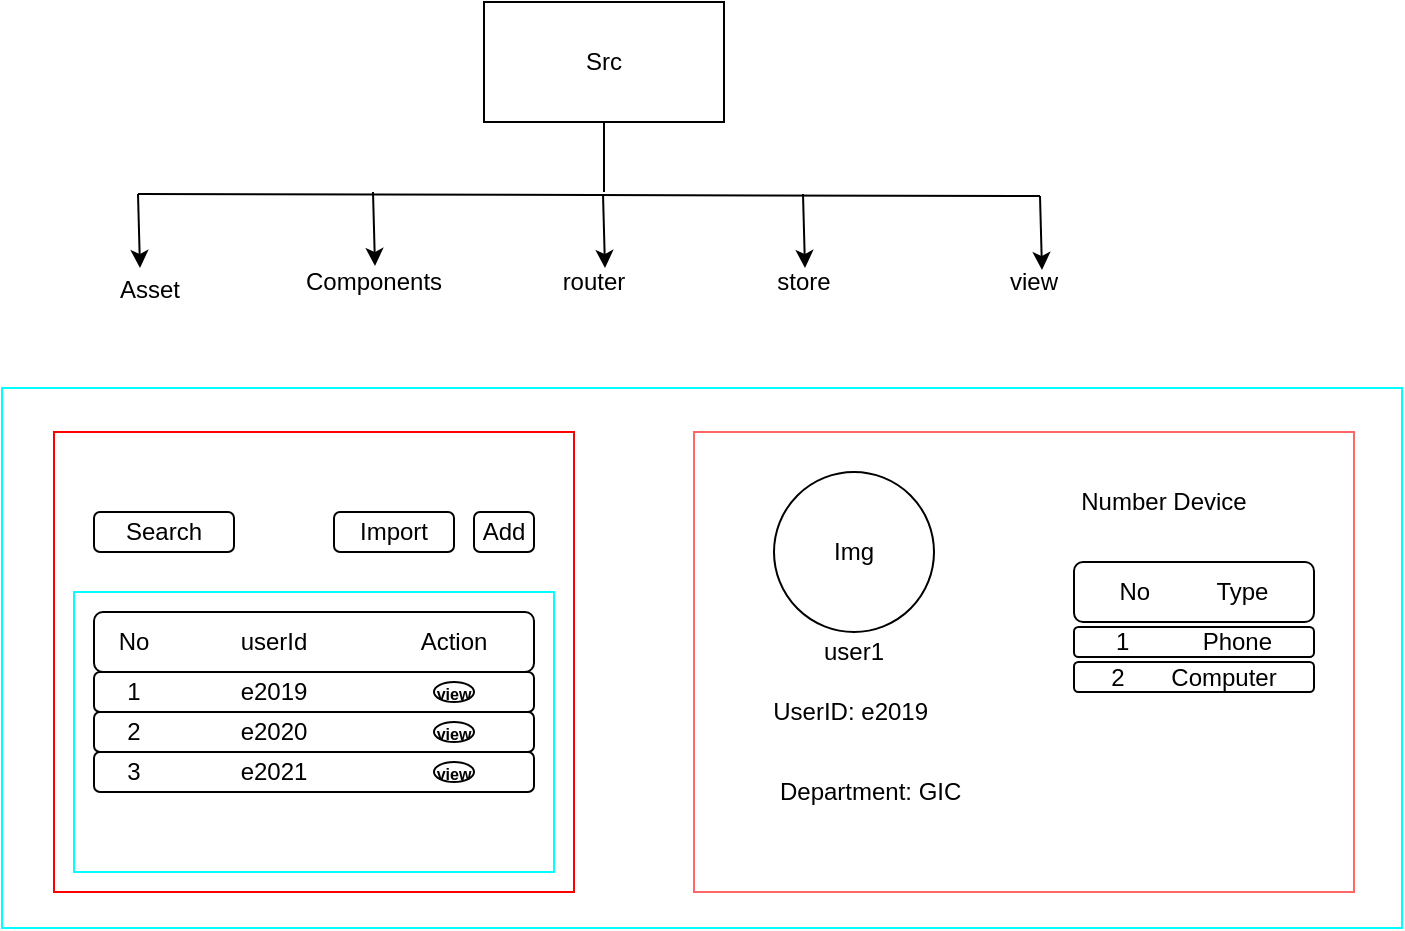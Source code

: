 <mxfile version="22.1.0" type="device">
  <diagram name="Page-1" id="aru9--oc-oCmaBfXoOLR">
    <mxGraphModel dx="1122" dy="484" grid="0" gridSize="10" guides="1" tooltips="1" connect="1" arrows="1" fold="1" page="1" pageScale="1" pageWidth="850" pageHeight="1100" math="0" shadow="0">
      <root>
        <mxCell id="0" />
        <mxCell id="1" parent="0" />
        <mxCell id="phNG5-w1_n323HmT09lQ-1" value="" style="rounded=0;whiteSpace=wrap;html=1;strokeColor=#00FFFF;" parent="1" vertex="1">
          <mxGeometry x="64" y="228" width="700" height="270" as="geometry" />
        </mxCell>
        <mxCell id="phNG5-w1_n323HmT09lQ-2" value="" style="rounded=0;whiteSpace=wrap;html=1;strokeColor=#FF0000;" parent="1" vertex="1">
          <mxGeometry x="90" y="250" width="260" height="230" as="geometry" />
        </mxCell>
        <mxCell id="phNG5-w1_n323HmT09lQ-3" value="" style="rounded=0;whiteSpace=wrap;html=1;fontStyle=1;strokeColor=#FF6666;" parent="1" vertex="1">
          <mxGeometry x="410" y="250" width="330" height="230" as="geometry" />
        </mxCell>
        <mxCell id="phNG5-w1_n323HmT09lQ-4" value="" style="rounded=0;whiteSpace=wrap;html=1;strokeColor=#00FFFF;" parent="1" vertex="1">
          <mxGeometry x="100" y="330" width="240" height="140" as="geometry" />
        </mxCell>
        <mxCell id="phNG5-w1_n323HmT09lQ-7" value="" style="rounded=1;whiteSpace=wrap;html=1;" parent="1" vertex="1">
          <mxGeometry x="110" y="340" width="220" height="30" as="geometry" />
        </mxCell>
        <mxCell id="phNG5-w1_n323HmT09lQ-8" value="" style="rounded=1;whiteSpace=wrap;html=1;" parent="1" vertex="1">
          <mxGeometry x="110" y="370" width="220" height="20" as="geometry" />
        </mxCell>
        <mxCell id="phNG5-w1_n323HmT09lQ-9" value="" style="rounded=1;whiteSpace=wrap;html=1;" parent="1" vertex="1">
          <mxGeometry x="110" y="390" width="220" height="20" as="geometry" />
        </mxCell>
        <mxCell id="phNG5-w1_n323HmT09lQ-10" value="" style="rounded=1;whiteSpace=wrap;html=1;" parent="1" vertex="1">
          <mxGeometry x="110" y="410" width="220" height="20" as="geometry" />
        </mxCell>
        <mxCell id="phNG5-w1_n323HmT09lQ-11" value="No" style="text;html=1;strokeColor=none;fillColor=none;align=center;verticalAlign=middle;whiteSpace=wrap;rounded=0;" parent="1" vertex="1">
          <mxGeometry x="100" y="340" width="60" height="30" as="geometry" />
        </mxCell>
        <mxCell id="phNG5-w1_n323HmT09lQ-12" value="userId" style="text;html=1;strokeColor=none;fillColor=none;align=center;verticalAlign=middle;whiteSpace=wrap;rounded=0;" parent="1" vertex="1">
          <mxGeometry x="170" y="340" width="60" height="30" as="geometry" />
        </mxCell>
        <mxCell id="phNG5-w1_n323HmT09lQ-13" value="Action" style="text;html=1;strokeColor=none;fillColor=none;align=center;verticalAlign=middle;whiteSpace=wrap;rounded=0;" parent="1" vertex="1">
          <mxGeometry x="260" y="340" width="60" height="30" as="geometry" />
        </mxCell>
        <mxCell id="phNG5-w1_n323HmT09lQ-14" value="1" style="text;html=1;strokeColor=none;fillColor=none;align=center;verticalAlign=middle;whiteSpace=wrap;rounded=0;" parent="1" vertex="1">
          <mxGeometry x="100" y="365" width="60" height="30" as="geometry" />
        </mxCell>
        <mxCell id="phNG5-w1_n323HmT09lQ-15" value="2" style="text;html=1;strokeColor=none;fillColor=none;align=center;verticalAlign=middle;whiteSpace=wrap;rounded=0;" parent="1" vertex="1">
          <mxGeometry x="100" y="385" width="60" height="30" as="geometry" />
        </mxCell>
        <mxCell id="phNG5-w1_n323HmT09lQ-16" value="3" style="text;html=1;strokeColor=none;fillColor=none;align=center;verticalAlign=middle;whiteSpace=wrap;rounded=0;" parent="1" vertex="1">
          <mxGeometry x="100" y="405" width="60" height="30" as="geometry" />
        </mxCell>
        <mxCell id="phNG5-w1_n323HmT09lQ-17" value="e2019" style="text;html=1;strokeColor=none;fillColor=none;align=center;verticalAlign=middle;whiteSpace=wrap;rounded=0;" parent="1" vertex="1">
          <mxGeometry x="170" y="365" width="60" height="30" as="geometry" />
        </mxCell>
        <mxCell id="phNG5-w1_n323HmT09lQ-18" value="e2020" style="text;html=1;strokeColor=none;fillColor=none;align=center;verticalAlign=middle;whiteSpace=wrap;rounded=0;" parent="1" vertex="1">
          <mxGeometry x="170" y="385" width="60" height="30" as="geometry" />
        </mxCell>
        <mxCell id="phNG5-w1_n323HmT09lQ-19" value="e2021" style="text;html=1;strokeColor=none;fillColor=none;align=center;verticalAlign=middle;whiteSpace=wrap;rounded=0;" parent="1" vertex="1">
          <mxGeometry x="170" y="405" width="60" height="30" as="geometry" />
        </mxCell>
        <mxCell id="phNG5-w1_n323HmT09lQ-21" value="&lt;h5&gt;&lt;font style=&quot;font-size: 8px;&quot;&gt;view&lt;/font&gt;&lt;/h5&gt;" style="ellipse;whiteSpace=wrap;html=1;" parent="1" vertex="1">
          <mxGeometry x="280" y="375" width="20" height="10" as="geometry" />
        </mxCell>
        <mxCell id="phNG5-w1_n323HmT09lQ-22" value="&lt;h5&gt;&lt;font style=&quot;font-size: 8px;&quot;&gt;view&lt;/font&gt;&lt;/h5&gt;" style="ellipse;whiteSpace=wrap;html=1;" parent="1" vertex="1">
          <mxGeometry x="280" y="395" width="20" height="10" as="geometry" />
        </mxCell>
        <mxCell id="phNG5-w1_n323HmT09lQ-25" value="&lt;h5&gt;&lt;font style=&quot;font-size: 8px;&quot;&gt;view&lt;/font&gt;&lt;/h5&gt;" style="ellipse;whiteSpace=wrap;html=1;" parent="1" vertex="1">
          <mxGeometry x="280" y="415" width="20" height="10" as="geometry" />
        </mxCell>
        <mxCell id="phNG5-w1_n323HmT09lQ-26" value="Search" style="rounded=1;whiteSpace=wrap;html=1;" parent="1" vertex="1">
          <mxGeometry x="110" y="290" width="70" height="20" as="geometry" />
        </mxCell>
        <mxCell id="phNG5-w1_n323HmT09lQ-27" value="Import" style="rounded=1;whiteSpace=wrap;html=1;" parent="1" vertex="1">
          <mxGeometry x="230" y="290" width="60" height="20" as="geometry" />
        </mxCell>
        <mxCell id="phNG5-w1_n323HmT09lQ-29" value="Add" style="rounded=1;whiteSpace=wrap;html=1;" parent="1" vertex="1">
          <mxGeometry x="300" y="290" width="30" height="20" as="geometry" />
        </mxCell>
        <mxCell id="phNG5-w1_n323HmT09lQ-30" value="Img" style="ellipse;whiteSpace=wrap;html=1;aspect=fixed;" parent="1" vertex="1">
          <mxGeometry x="450" y="270" width="80" height="80" as="geometry" />
        </mxCell>
        <mxCell id="phNG5-w1_n323HmT09lQ-31" value="user1" style="text;html=1;strokeColor=none;fillColor=none;align=center;verticalAlign=middle;whiteSpace=wrap;rounded=0;" parent="1" vertex="1">
          <mxGeometry x="460" y="345" width="60" height="30" as="geometry" />
        </mxCell>
        <mxCell id="phNG5-w1_n323HmT09lQ-32" value="UserID: e2019&amp;nbsp;" style="text;html=1;strokeColor=none;fillColor=none;align=center;verticalAlign=middle;whiteSpace=wrap;rounded=0;" parent="1" vertex="1">
          <mxGeometry x="440" y="375" width="100" height="30" as="geometry" />
        </mxCell>
        <mxCell id="phNG5-w1_n323HmT09lQ-33" value="Department: GIC&amp;nbsp;" style="text;html=1;strokeColor=none;fillColor=none;align=center;verticalAlign=middle;whiteSpace=wrap;rounded=0;" parent="1" vertex="1">
          <mxGeometry x="450" y="415" width="100" height="30" as="geometry" />
        </mxCell>
        <mxCell id="phNG5-w1_n323HmT09lQ-34" value="Number Device" style="text;html=1;strokeColor=none;fillColor=none;align=center;verticalAlign=middle;whiteSpace=wrap;rounded=0;" parent="1" vertex="1">
          <mxGeometry x="600" y="270" width="90" height="30" as="geometry" />
        </mxCell>
        <mxCell id="phNG5-w1_n323HmT09lQ-36" value="No&amp;nbsp; &amp;nbsp; &amp;nbsp; &amp;nbsp; &amp;nbsp; Type" style="rounded=1;whiteSpace=wrap;html=1;" parent="1" vertex="1">
          <mxGeometry x="600" y="315" width="120" height="30" as="geometry" />
        </mxCell>
        <mxCell id="phNG5-w1_n323HmT09lQ-37" value="1&amp;nbsp; &amp;nbsp; &amp;nbsp; &amp;nbsp; &amp;nbsp; &amp;nbsp;Phone" style="rounded=1;whiteSpace=wrap;html=1;" parent="1" vertex="1">
          <mxGeometry x="600" y="347.5" width="120" height="15" as="geometry" />
        </mxCell>
        <mxCell id="phNG5-w1_n323HmT09lQ-38" value="2&amp;nbsp; &amp;nbsp; &amp;nbsp; &amp;nbsp;Computer" style="rounded=1;whiteSpace=wrap;html=1;" parent="1" vertex="1">
          <mxGeometry x="600" y="365" width="120" height="15" as="geometry" />
        </mxCell>
        <mxCell id="phNG5-w1_n323HmT09lQ-39" value="Src" style="rounded=0;whiteSpace=wrap;html=1;" parent="1" vertex="1">
          <mxGeometry x="305" y="35" width="120" height="60" as="geometry" />
        </mxCell>
        <mxCell id="phNG5-w1_n323HmT09lQ-40" value="Asset" style="text;html=1;strokeColor=none;fillColor=none;align=center;verticalAlign=middle;whiteSpace=wrap;rounded=0;" parent="1" vertex="1">
          <mxGeometry x="108" y="164" width="60" height="30" as="geometry" />
        </mxCell>
        <mxCell id="phNG5-w1_n323HmT09lQ-41" value="Components" style="text;html=1;strokeColor=none;fillColor=none;align=center;verticalAlign=middle;whiteSpace=wrap;rounded=0;" parent="1" vertex="1">
          <mxGeometry x="220" y="160" width="60" height="30" as="geometry" />
        </mxCell>
        <mxCell id="phNG5-w1_n323HmT09lQ-42" value="router" style="text;html=1;strokeColor=none;fillColor=none;align=center;verticalAlign=middle;whiteSpace=wrap;rounded=0;" parent="1" vertex="1">
          <mxGeometry x="330" y="160" width="60" height="30" as="geometry" />
        </mxCell>
        <mxCell id="phNG5-w1_n323HmT09lQ-43" value="store" style="text;html=1;strokeColor=none;fillColor=none;align=center;verticalAlign=middle;whiteSpace=wrap;rounded=0;" parent="1" vertex="1">
          <mxGeometry x="435" y="160" width="60" height="30" as="geometry" />
        </mxCell>
        <mxCell id="phNG5-w1_n323HmT09lQ-44" value="view" style="text;html=1;strokeColor=none;fillColor=none;align=center;verticalAlign=middle;whiteSpace=wrap;rounded=0;" parent="1" vertex="1">
          <mxGeometry x="550" y="160" width="60" height="30" as="geometry" />
        </mxCell>
        <mxCell id="phNG5-w1_n323HmT09lQ-48" value="" style="endArrow=none;html=1;rounded=0;" parent="1" edge="1">
          <mxGeometry width="50" height="50" relative="1" as="geometry">
            <mxPoint x="132" y="131" as="sourcePoint" />
            <mxPoint x="583" y="132" as="targetPoint" />
          </mxGeometry>
        </mxCell>
        <mxCell id="phNG5-w1_n323HmT09lQ-49" value="" style="endArrow=none;html=1;rounded=0;entryX=0.5;entryY=1;entryDx=0;entryDy=0;" parent="1" target="phNG5-w1_n323HmT09lQ-39" edge="1">
          <mxGeometry width="50" height="50" relative="1" as="geometry">
            <mxPoint x="365" y="130" as="sourcePoint" />
            <mxPoint x="375" y="95" as="targetPoint" />
          </mxGeometry>
        </mxCell>
        <mxCell id="phNG5-w1_n323HmT09lQ-54" value="" style="endArrow=classic;html=1;rounded=0;" parent="1" edge="1">
          <mxGeometry width="50" height="50" relative="1" as="geometry">
            <mxPoint x="132" y="131" as="sourcePoint" />
            <mxPoint x="133" y="168" as="targetPoint" />
          </mxGeometry>
        </mxCell>
        <mxCell id="phNG5-w1_n323HmT09lQ-55" value="" style="endArrow=classic;html=1;rounded=0;" parent="1" edge="1">
          <mxGeometry width="50" height="50" relative="1" as="geometry">
            <mxPoint x="249.5" y="130" as="sourcePoint" />
            <mxPoint x="250.5" y="167" as="targetPoint" />
          </mxGeometry>
        </mxCell>
        <mxCell id="phNG5-w1_n323HmT09lQ-56" value="" style="endArrow=classic;html=1;rounded=0;" parent="1" edge="1">
          <mxGeometry width="50" height="50" relative="1" as="geometry">
            <mxPoint x="364.5" y="131" as="sourcePoint" />
            <mxPoint x="365.5" y="168" as="targetPoint" />
          </mxGeometry>
        </mxCell>
        <mxCell id="phNG5-w1_n323HmT09lQ-57" value="" style="endArrow=classic;html=1;rounded=0;" parent="1" edge="1">
          <mxGeometry width="50" height="50" relative="1" as="geometry">
            <mxPoint x="464.5" y="131" as="sourcePoint" />
            <mxPoint x="465.5" y="168" as="targetPoint" />
          </mxGeometry>
        </mxCell>
        <mxCell id="phNG5-w1_n323HmT09lQ-59" value="" style="endArrow=classic;html=1;rounded=0;" parent="1" edge="1">
          <mxGeometry width="50" height="50" relative="1" as="geometry">
            <mxPoint x="583" y="132" as="sourcePoint" />
            <mxPoint x="584" y="169" as="targetPoint" />
          </mxGeometry>
        </mxCell>
      </root>
    </mxGraphModel>
  </diagram>
</mxfile>
